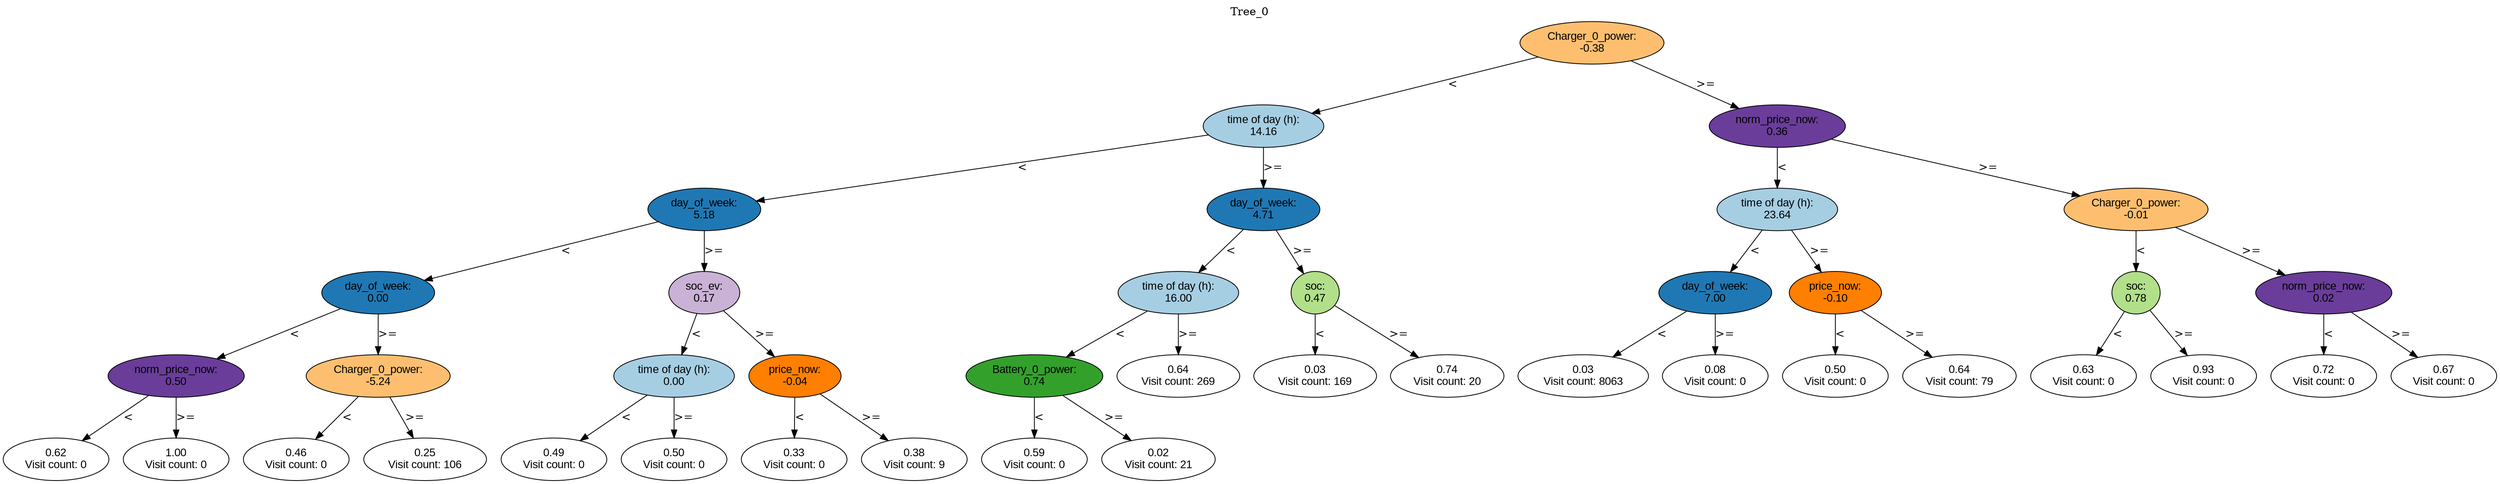 digraph BST {
    node [fontname="Arial" style=filled colorscheme=paired12];
    0 [ label = "Charger_0_power:
-0.38" fillcolor=7];
    1 [ label = "time of day (h):
14.16" fillcolor=1];
    2 [ label = "day_of_week:
5.18" fillcolor=2];
    3 [ label = "day_of_week:
0.00" fillcolor=2];
    4 [ label = "norm_price_now:
0.50" fillcolor=10];
    5 [ label = "0.62
Visit count: 0" fillcolor=white];
    6 [ label = "1.00
Visit count: 0" fillcolor=white];
    7 [ label = "Charger_0_power:
-5.24" fillcolor=7];
    8 [ label = "0.46
Visit count: 0" fillcolor=white];
    9 [ label = "0.25
Visit count: 106" fillcolor=white];
    10 [ label = "soc_ev:
0.17" fillcolor=9];
    11 [ label = "time of day (h):
0.00" fillcolor=1];
    12 [ label = "0.49
Visit count: 0" fillcolor=white];
    13 [ label = "0.50
Visit count: 0" fillcolor=white];
    14 [ label = "price_now:
-0.04" fillcolor=8];
    15 [ label = "0.33
Visit count: 0" fillcolor=white];
    16 [ label = "0.38
Visit count: 9" fillcolor=white];
    17 [ label = "day_of_week:
4.71" fillcolor=2];
    18 [ label = "time of day (h):
16.00" fillcolor=1];
    19 [ label = "Battery_0_power:
0.74" fillcolor=4];
    20 [ label = "0.59
Visit count: 0" fillcolor=white];
    21 [ label = "0.02
Visit count: 21" fillcolor=white];
    22 [ label = "0.64
Visit count: 269" fillcolor=white];
    23 [ label = "soc:
0.47" fillcolor=3];
    24 [ label = "0.03
Visit count: 169" fillcolor=white];
    25 [ label = "0.74
Visit count: 20" fillcolor=white];
    26 [ label = "norm_price_now:
0.36" fillcolor=10];
    27 [ label = "time of day (h):
23.64" fillcolor=1];
    28 [ label = "day_of_week:
7.00" fillcolor=2];
    29 [ label = "0.03
Visit count: 8063" fillcolor=white];
    30 [ label = "0.08
Visit count: 0" fillcolor=white];
    31 [ label = "price_now:
-0.10" fillcolor=8];
    32 [ label = "0.50
Visit count: 0" fillcolor=white];
    33 [ label = "0.64
Visit count: 79" fillcolor=white];
    34 [ label = "Charger_0_power:
-0.01" fillcolor=7];
    35 [ label = "soc:
0.78" fillcolor=3];
    36 [ label = "0.63
Visit count: 0" fillcolor=white];
    37 [ label = "0.93
Visit count: 0" fillcolor=white];
    38 [ label = "norm_price_now:
0.02" fillcolor=10];
    39 [ label = "0.72
Visit count: 0" fillcolor=white];
    40 [ label = "0.67
Visit count: 0" fillcolor=white];

    0  -> 1[ label = "<"];
    0  -> 26[ label = ">="];
    1  -> 2[ label = "<"];
    1  -> 17[ label = ">="];
    2  -> 3[ label = "<"];
    2  -> 10[ label = ">="];
    3  -> 4[ label = "<"];
    3  -> 7[ label = ">="];
    4  -> 5[ label = "<"];
    4  -> 6[ label = ">="];
    7  -> 8[ label = "<"];
    7  -> 9[ label = ">="];
    10  -> 11[ label = "<"];
    10  -> 14[ label = ">="];
    11  -> 12[ label = "<"];
    11  -> 13[ label = ">="];
    14  -> 15[ label = "<"];
    14  -> 16[ label = ">="];
    17  -> 18[ label = "<"];
    17  -> 23[ label = ">="];
    18  -> 19[ label = "<"];
    18  -> 22[ label = ">="];
    19  -> 20[ label = "<"];
    19  -> 21[ label = ">="];
    23  -> 24[ label = "<"];
    23  -> 25[ label = ">="];
    26  -> 27[ label = "<"];
    26  -> 34[ label = ">="];
    27  -> 28[ label = "<"];
    27  -> 31[ label = ">="];
    28  -> 29[ label = "<"];
    28  -> 30[ label = ">="];
    31  -> 32[ label = "<"];
    31  -> 33[ label = ">="];
    34  -> 35[ label = "<"];
    34  -> 38[ label = ">="];
    35  -> 36[ label = "<"];
    35  -> 37[ label = ">="];
    38  -> 39[ label = "<"];
    38  -> 40[ label = ">="];

    labelloc="t";
    label="Tree_0";
}